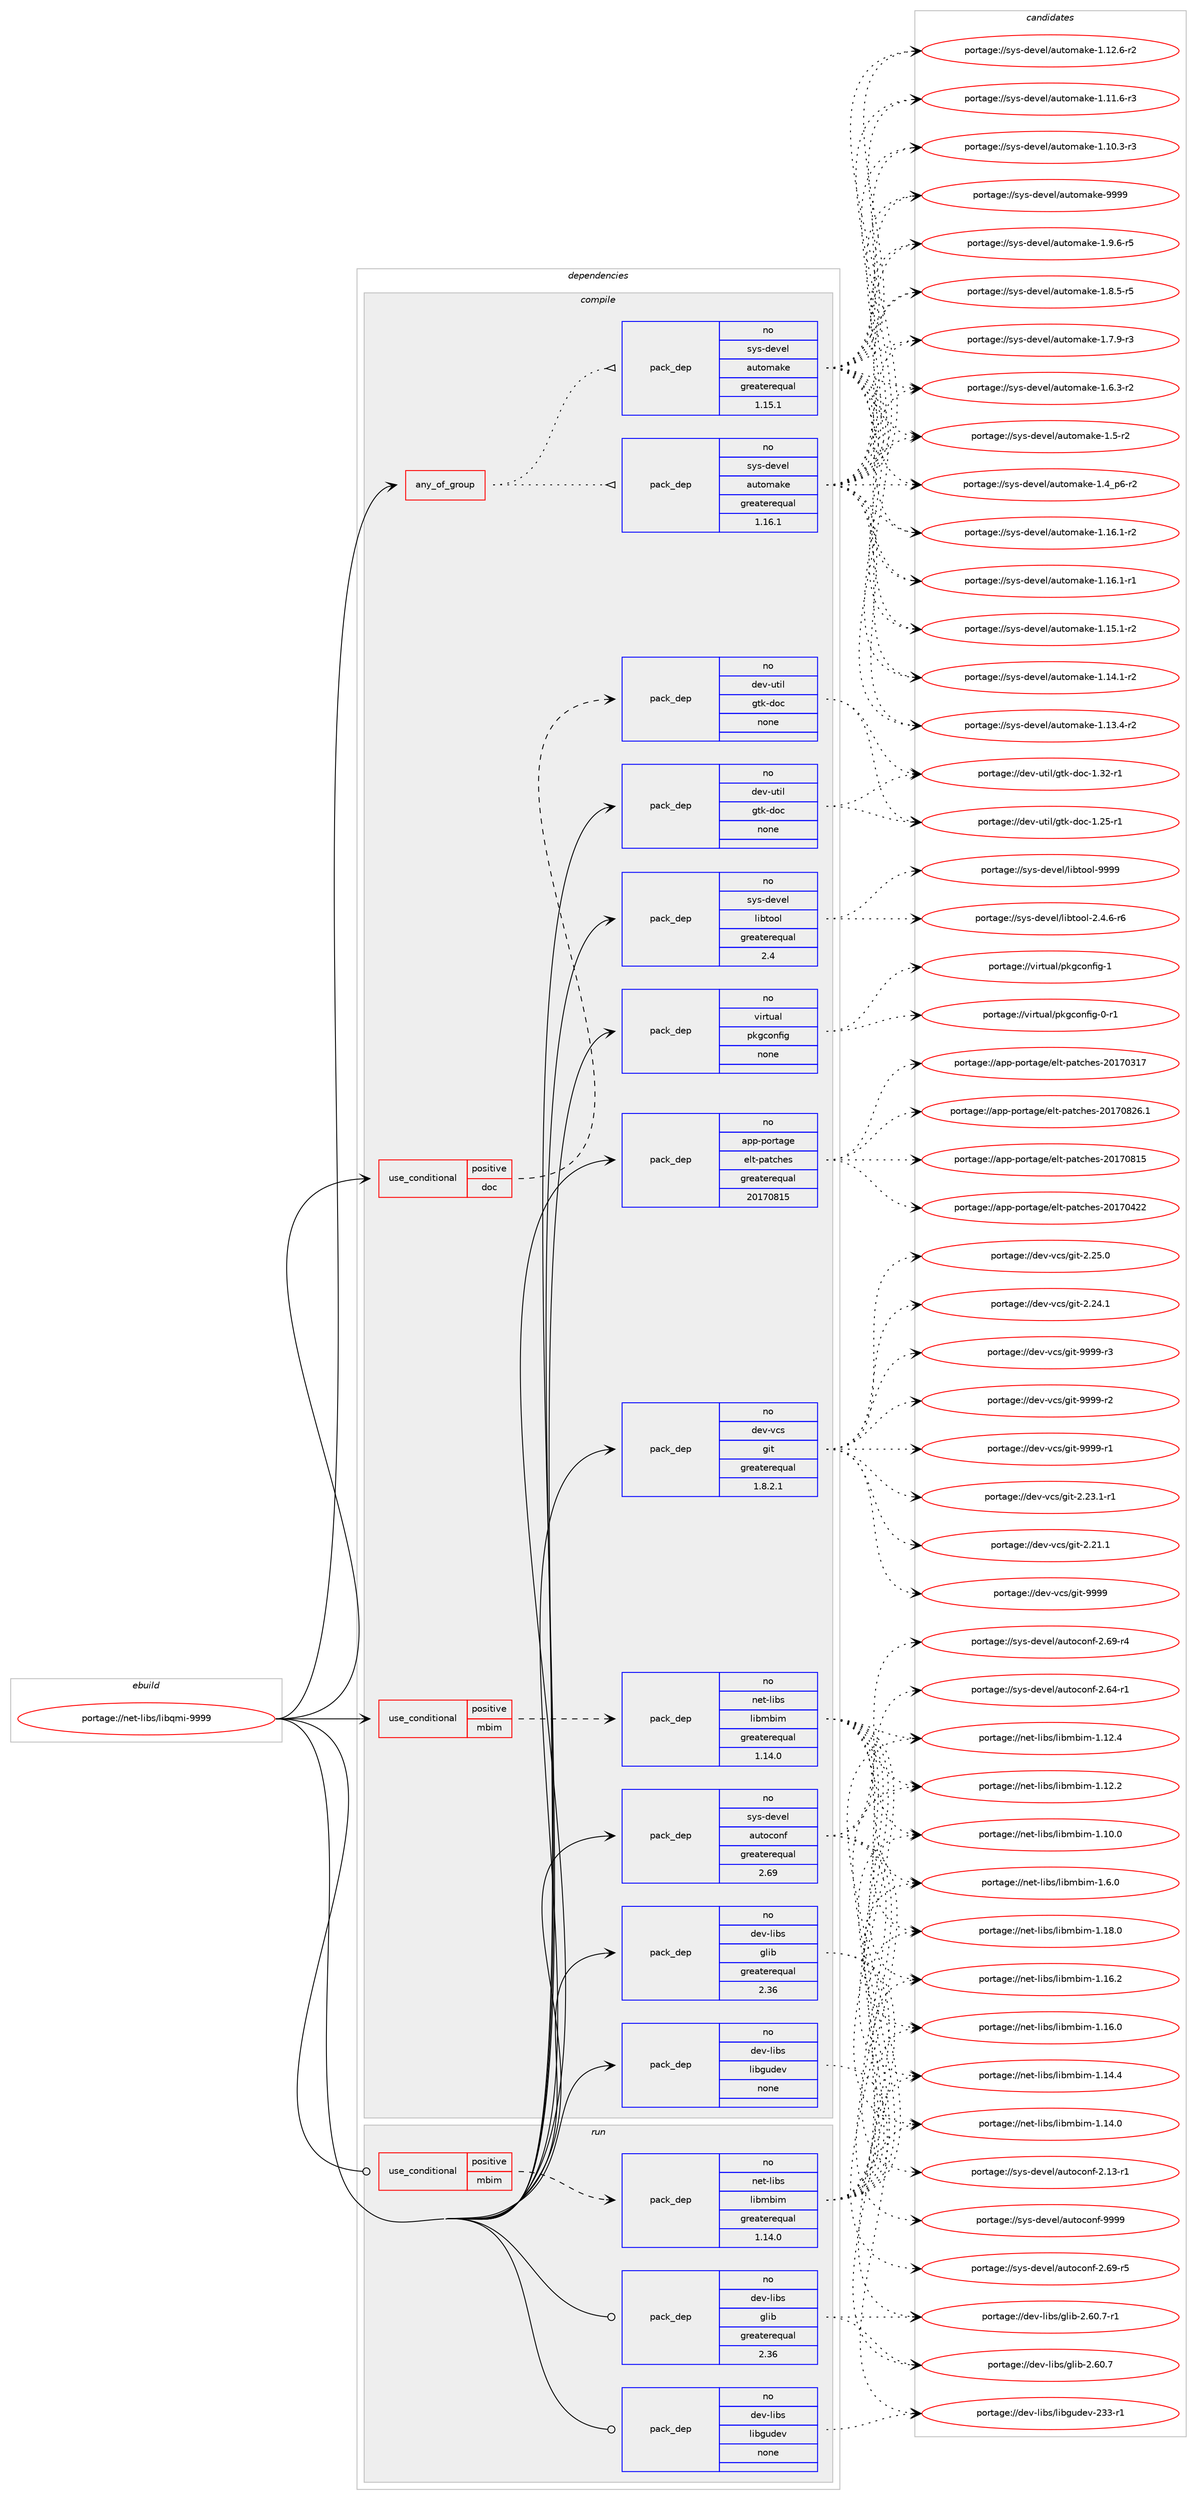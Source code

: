 digraph prolog {

# *************
# Graph options
# *************

newrank=true;
concentrate=true;
compound=true;
graph [rankdir=LR,fontname=Helvetica,fontsize=10,ranksep=1.5];#, ranksep=2.5, nodesep=0.2];
edge  [arrowhead=vee];
node  [fontname=Helvetica,fontsize=10];

# **********
# The ebuild
# **********

subgraph cluster_leftcol {
color=gray;
rank=same;
label=<<i>ebuild</i>>;
id [label="portage://net-libs/libqmi-9999", color=red, width=4, href="../net-libs/libqmi-9999.svg"];
}

# ****************
# The dependencies
# ****************

subgraph cluster_midcol {
color=gray;
label=<<i>dependencies</i>>;
subgraph cluster_compile {
fillcolor="#eeeeee";
style=filled;
label=<<i>compile</i>>;
subgraph any2144 {
dependency138718 [label=<<TABLE BORDER="0" CELLBORDER="1" CELLSPACING="0" CELLPADDING="4"><TR><TD CELLPADDING="10">any_of_group</TD></TR></TABLE>>, shape=none, color=red];subgraph pack106589 {
dependency138719 [label=<<TABLE BORDER="0" CELLBORDER="1" CELLSPACING="0" CELLPADDING="4" WIDTH="220"><TR><TD ROWSPAN="6" CELLPADDING="30">pack_dep</TD></TR><TR><TD WIDTH="110">no</TD></TR><TR><TD>sys-devel</TD></TR><TR><TD>automake</TD></TR><TR><TD>greaterequal</TD></TR><TR><TD>1.16.1</TD></TR></TABLE>>, shape=none, color=blue];
}
dependency138718:e -> dependency138719:w [weight=20,style="dotted",arrowhead="oinv"];
subgraph pack106590 {
dependency138720 [label=<<TABLE BORDER="0" CELLBORDER="1" CELLSPACING="0" CELLPADDING="4" WIDTH="220"><TR><TD ROWSPAN="6" CELLPADDING="30">pack_dep</TD></TR><TR><TD WIDTH="110">no</TD></TR><TR><TD>sys-devel</TD></TR><TR><TD>automake</TD></TR><TR><TD>greaterequal</TD></TR><TR><TD>1.15.1</TD></TR></TABLE>>, shape=none, color=blue];
}
dependency138718:e -> dependency138720:w [weight=20,style="dotted",arrowhead="oinv"];
}
id:e -> dependency138718:w [weight=20,style="solid",arrowhead="vee"];
subgraph cond29845 {
dependency138721 [label=<<TABLE BORDER="0" CELLBORDER="1" CELLSPACING="0" CELLPADDING="4"><TR><TD ROWSPAN="3" CELLPADDING="10">use_conditional</TD></TR><TR><TD>positive</TD></TR><TR><TD>doc</TD></TR></TABLE>>, shape=none, color=red];
subgraph pack106591 {
dependency138722 [label=<<TABLE BORDER="0" CELLBORDER="1" CELLSPACING="0" CELLPADDING="4" WIDTH="220"><TR><TD ROWSPAN="6" CELLPADDING="30">pack_dep</TD></TR><TR><TD WIDTH="110">no</TD></TR><TR><TD>dev-util</TD></TR><TR><TD>gtk-doc</TD></TR><TR><TD>none</TD></TR><TR><TD></TD></TR></TABLE>>, shape=none, color=blue];
}
dependency138721:e -> dependency138722:w [weight=20,style="dashed",arrowhead="vee"];
}
id:e -> dependency138721:w [weight=20,style="solid",arrowhead="vee"];
subgraph cond29846 {
dependency138723 [label=<<TABLE BORDER="0" CELLBORDER="1" CELLSPACING="0" CELLPADDING="4"><TR><TD ROWSPAN="3" CELLPADDING="10">use_conditional</TD></TR><TR><TD>positive</TD></TR><TR><TD>mbim</TD></TR></TABLE>>, shape=none, color=red];
subgraph pack106592 {
dependency138724 [label=<<TABLE BORDER="0" CELLBORDER="1" CELLSPACING="0" CELLPADDING="4" WIDTH="220"><TR><TD ROWSPAN="6" CELLPADDING="30">pack_dep</TD></TR><TR><TD WIDTH="110">no</TD></TR><TR><TD>net-libs</TD></TR><TR><TD>libmbim</TD></TR><TR><TD>greaterequal</TD></TR><TR><TD>1.14.0</TD></TR></TABLE>>, shape=none, color=blue];
}
dependency138723:e -> dependency138724:w [weight=20,style="dashed",arrowhead="vee"];
}
id:e -> dependency138723:w [weight=20,style="solid",arrowhead="vee"];
subgraph pack106593 {
dependency138725 [label=<<TABLE BORDER="0" CELLBORDER="1" CELLSPACING="0" CELLPADDING="4" WIDTH="220"><TR><TD ROWSPAN="6" CELLPADDING="30">pack_dep</TD></TR><TR><TD WIDTH="110">no</TD></TR><TR><TD>app-portage</TD></TR><TR><TD>elt-patches</TD></TR><TR><TD>greaterequal</TD></TR><TR><TD>20170815</TD></TR></TABLE>>, shape=none, color=blue];
}
id:e -> dependency138725:w [weight=20,style="solid",arrowhead="vee"];
subgraph pack106594 {
dependency138726 [label=<<TABLE BORDER="0" CELLBORDER="1" CELLSPACING="0" CELLPADDING="4" WIDTH="220"><TR><TD ROWSPAN="6" CELLPADDING="30">pack_dep</TD></TR><TR><TD WIDTH="110">no</TD></TR><TR><TD>dev-libs</TD></TR><TR><TD>glib</TD></TR><TR><TD>greaterequal</TD></TR><TR><TD>2.36</TD></TR></TABLE>>, shape=none, color=blue];
}
id:e -> dependency138726:w [weight=20,style="solid",arrowhead="vee"];
subgraph pack106595 {
dependency138727 [label=<<TABLE BORDER="0" CELLBORDER="1" CELLSPACING="0" CELLPADDING="4" WIDTH="220"><TR><TD ROWSPAN="6" CELLPADDING="30">pack_dep</TD></TR><TR><TD WIDTH="110">no</TD></TR><TR><TD>dev-libs</TD></TR><TR><TD>libgudev</TD></TR><TR><TD>none</TD></TR><TR><TD></TD></TR></TABLE>>, shape=none, color=blue];
}
id:e -> dependency138727:w [weight=20,style="solid",arrowhead="vee"];
subgraph pack106596 {
dependency138728 [label=<<TABLE BORDER="0" CELLBORDER="1" CELLSPACING="0" CELLPADDING="4" WIDTH="220"><TR><TD ROWSPAN="6" CELLPADDING="30">pack_dep</TD></TR><TR><TD WIDTH="110">no</TD></TR><TR><TD>dev-util</TD></TR><TR><TD>gtk-doc</TD></TR><TR><TD>none</TD></TR><TR><TD></TD></TR></TABLE>>, shape=none, color=blue];
}
id:e -> dependency138728:w [weight=20,style="solid",arrowhead="vee"];
subgraph pack106597 {
dependency138729 [label=<<TABLE BORDER="0" CELLBORDER="1" CELLSPACING="0" CELLPADDING="4" WIDTH="220"><TR><TD ROWSPAN="6" CELLPADDING="30">pack_dep</TD></TR><TR><TD WIDTH="110">no</TD></TR><TR><TD>dev-vcs</TD></TR><TR><TD>git</TD></TR><TR><TD>greaterequal</TD></TR><TR><TD>1.8.2.1</TD></TR></TABLE>>, shape=none, color=blue];
}
id:e -> dependency138729:w [weight=20,style="solid",arrowhead="vee"];
subgraph pack106598 {
dependency138730 [label=<<TABLE BORDER="0" CELLBORDER="1" CELLSPACING="0" CELLPADDING="4" WIDTH="220"><TR><TD ROWSPAN="6" CELLPADDING="30">pack_dep</TD></TR><TR><TD WIDTH="110">no</TD></TR><TR><TD>sys-devel</TD></TR><TR><TD>autoconf</TD></TR><TR><TD>greaterequal</TD></TR><TR><TD>2.69</TD></TR></TABLE>>, shape=none, color=blue];
}
id:e -> dependency138730:w [weight=20,style="solid",arrowhead="vee"];
subgraph pack106599 {
dependency138731 [label=<<TABLE BORDER="0" CELLBORDER="1" CELLSPACING="0" CELLPADDING="4" WIDTH="220"><TR><TD ROWSPAN="6" CELLPADDING="30">pack_dep</TD></TR><TR><TD WIDTH="110">no</TD></TR><TR><TD>sys-devel</TD></TR><TR><TD>libtool</TD></TR><TR><TD>greaterequal</TD></TR><TR><TD>2.4</TD></TR></TABLE>>, shape=none, color=blue];
}
id:e -> dependency138731:w [weight=20,style="solid",arrowhead="vee"];
subgraph pack106600 {
dependency138732 [label=<<TABLE BORDER="0" CELLBORDER="1" CELLSPACING="0" CELLPADDING="4" WIDTH="220"><TR><TD ROWSPAN="6" CELLPADDING="30">pack_dep</TD></TR><TR><TD WIDTH="110">no</TD></TR><TR><TD>virtual</TD></TR><TR><TD>pkgconfig</TD></TR><TR><TD>none</TD></TR><TR><TD></TD></TR></TABLE>>, shape=none, color=blue];
}
id:e -> dependency138732:w [weight=20,style="solid",arrowhead="vee"];
}
subgraph cluster_compileandrun {
fillcolor="#eeeeee";
style=filled;
label=<<i>compile and run</i>>;
}
subgraph cluster_run {
fillcolor="#eeeeee";
style=filled;
label=<<i>run</i>>;
subgraph cond29847 {
dependency138733 [label=<<TABLE BORDER="0" CELLBORDER="1" CELLSPACING="0" CELLPADDING="4"><TR><TD ROWSPAN="3" CELLPADDING="10">use_conditional</TD></TR><TR><TD>positive</TD></TR><TR><TD>mbim</TD></TR></TABLE>>, shape=none, color=red];
subgraph pack106601 {
dependency138734 [label=<<TABLE BORDER="0" CELLBORDER="1" CELLSPACING="0" CELLPADDING="4" WIDTH="220"><TR><TD ROWSPAN="6" CELLPADDING="30">pack_dep</TD></TR><TR><TD WIDTH="110">no</TD></TR><TR><TD>net-libs</TD></TR><TR><TD>libmbim</TD></TR><TR><TD>greaterequal</TD></TR><TR><TD>1.14.0</TD></TR></TABLE>>, shape=none, color=blue];
}
dependency138733:e -> dependency138734:w [weight=20,style="dashed",arrowhead="vee"];
}
id:e -> dependency138733:w [weight=20,style="solid",arrowhead="odot"];
subgraph pack106602 {
dependency138735 [label=<<TABLE BORDER="0" CELLBORDER="1" CELLSPACING="0" CELLPADDING="4" WIDTH="220"><TR><TD ROWSPAN="6" CELLPADDING="30">pack_dep</TD></TR><TR><TD WIDTH="110">no</TD></TR><TR><TD>dev-libs</TD></TR><TR><TD>glib</TD></TR><TR><TD>greaterequal</TD></TR><TR><TD>2.36</TD></TR></TABLE>>, shape=none, color=blue];
}
id:e -> dependency138735:w [weight=20,style="solid",arrowhead="odot"];
subgraph pack106603 {
dependency138736 [label=<<TABLE BORDER="0" CELLBORDER="1" CELLSPACING="0" CELLPADDING="4" WIDTH="220"><TR><TD ROWSPAN="6" CELLPADDING="30">pack_dep</TD></TR><TR><TD WIDTH="110">no</TD></TR><TR><TD>dev-libs</TD></TR><TR><TD>libgudev</TD></TR><TR><TD>none</TD></TR><TR><TD></TD></TR></TABLE>>, shape=none, color=blue];
}
id:e -> dependency138736:w [weight=20,style="solid",arrowhead="odot"];
}
}

# **************
# The candidates
# **************

subgraph cluster_choices {
rank=same;
color=gray;
label=<<i>candidates</i>>;

subgraph choice106589 {
color=black;
nodesep=1;
choice115121115451001011181011084797117116111109971071014557575757 [label="portage://sys-devel/automake-9999", color=red, width=4,href="../sys-devel/automake-9999.svg"];
choice115121115451001011181011084797117116111109971071014549465746544511453 [label="portage://sys-devel/automake-1.9.6-r5", color=red, width=4,href="../sys-devel/automake-1.9.6-r5.svg"];
choice115121115451001011181011084797117116111109971071014549465646534511453 [label="portage://sys-devel/automake-1.8.5-r5", color=red, width=4,href="../sys-devel/automake-1.8.5-r5.svg"];
choice115121115451001011181011084797117116111109971071014549465546574511451 [label="portage://sys-devel/automake-1.7.9-r3", color=red, width=4,href="../sys-devel/automake-1.7.9-r3.svg"];
choice115121115451001011181011084797117116111109971071014549465446514511450 [label="portage://sys-devel/automake-1.6.3-r2", color=red, width=4,href="../sys-devel/automake-1.6.3-r2.svg"];
choice11512111545100101118101108479711711611110997107101454946534511450 [label="portage://sys-devel/automake-1.5-r2", color=red, width=4,href="../sys-devel/automake-1.5-r2.svg"];
choice115121115451001011181011084797117116111109971071014549465295112544511450 [label="portage://sys-devel/automake-1.4_p6-r2", color=red, width=4,href="../sys-devel/automake-1.4_p6-r2.svg"];
choice11512111545100101118101108479711711611110997107101454946495446494511450 [label="portage://sys-devel/automake-1.16.1-r2", color=red, width=4,href="../sys-devel/automake-1.16.1-r2.svg"];
choice11512111545100101118101108479711711611110997107101454946495446494511449 [label="portage://sys-devel/automake-1.16.1-r1", color=red, width=4,href="../sys-devel/automake-1.16.1-r1.svg"];
choice11512111545100101118101108479711711611110997107101454946495346494511450 [label="portage://sys-devel/automake-1.15.1-r2", color=red, width=4,href="../sys-devel/automake-1.15.1-r2.svg"];
choice11512111545100101118101108479711711611110997107101454946495246494511450 [label="portage://sys-devel/automake-1.14.1-r2", color=red, width=4,href="../sys-devel/automake-1.14.1-r2.svg"];
choice11512111545100101118101108479711711611110997107101454946495146524511450 [label="portage://sys-devel/automake-1.13.4-r2", color=red, width=4,href="../sys-devel/automake-1.13.4-r2.svg"];
choice11512111545100101118101108479711711611110997107101454946495046544511450 [label="portage://sys-devel/automake-1.12.6-r2", color=red, width=4,href="../sys-devel/automake-1.12.6-r2.svg"];
choice11512111545100101118101108479711711611110997107101454946494946544511451 [label="portage://sys-devel/automake-1.11.6-r3", color=red, width=4,href="../sys-devel/automake-1.11.6-r3.svg"];
choice11512111545100101118101108479711711611110997107101454946494846514511451 [label="portage://sys-devel/automake-1.10.3-r3", color=red, width=4,href="../sys-devel/automake-1.10.3-r3.svg"];
dependency138719:e -> choice115121115451001011181011084797117116111109971071014557575757:w [style=dotted,weight="100"];
dependency138719:e -> choice115121115451001011181011084797117116111109971071014549465746544511453:w [style=dotted,weight="100"];
dependency138719:e -> choice115121115451001011181011084797117116111109971071014549465646534511453:w [style=dotted,weight="100"];
dependency138719:e -> choice115121115451001011181011084797117116111109971071014549465546574511451:w [style=dotted,weight="100"];
dependency138719:e -> choice115121115451001011181011084797117116111109971071014549465446514511450:w [style=dotted,weight="100"];
dependency138719:e -> choice11512111545100101118101108479711711611110997107101454946534511450:w [style=dotted,weight="100"];
dependency138719:e -> choice115121115451001011181011084797117116111109971071014549465295112544511450:w [style=dotted,weight="100"];
dependency138719:e -> choice11512111545100101118101108479711711611110997107101454946495446494511450:w [style=dotted,weight="100"];
dependency138719:e -> choice11512111545100101118101108479711711611110997107101454946495446494511449:w [style=dotted,weight="100"];
dependency138719:e -> choice11512111545100101118101108479711711611110997107101454946495346494511450:w [style=dotted,weight="100"];
dependency138719:e -> choice11512111545100101118101108479711711611110997107101454946495246494511450:w [style=dotted,weight="100"];
dependency138719:e -> choice11512111545100101118101108479711711611110997107101454946495146524511450:w [style=dotted,weight="100"];
dependency138719:e -> choice11512111545100101118101108479711711611110997107101454946495046544511450:w [style=dotted,weight="100"];
dependency138719:e -> choice11512111545100101118101108479711711611110997107101454946494946544511451:w [style=dotted,weight="100"];
dependency138719:e -> choice11512111545100101118101108479711711611110997107101454946494846514511451:w [style=dotted,weight="100"];
}
subgraph choice106590 {
color=black;
nodesep=1;
choice115121115451001011181011084797117116111109971071014557575757 [label="portage://sys-devel/automake-9999", color=red, width=4,href="../sys-devel/automake-9999.svg"];
choice115121115451001011181011084797117116111109971071014549465746544511453 [label="portage://sys-devel/automake-1.9.6-r5", color=red, width=4,href="../sys-devel/automake-1.9.6-r5.svg"];
choice115121115451001011181011084797117116111109971071014549465646534511453 [label="portage://sys-devel/automake-1.8.5-r5", color=red, width=4,href="../sys-devel/automake-1.8.5-r5.svg"];
choice115121115451001011181011084797117116111109971071014549465546574511451 [label="portage://sys-devel/automake-1.7.9-r3", color=red, width=4,href="../sys-devel/automake-1.7.9-r3.svg"];
choice115121115451001011181011084797117116111109971071014549465446514511450 [label="portage://sys-devel/automake-1.6.3-r2", color=red, width=4,href="../sys-devel/automake-1.6.3-r2.svg"];
choice11512111545100101118101108479711711611110997107101454946534511450 [label="portage://sys-devel/automake-1.5-r2", color=red, width=4,href="../sys-devel/automake-1.5-r2.svg"];
choice115121115451001011181011084797117116111109971071014549465295112544511450 [label="portage://sys-devel/automake-1.4_p6-r2", color=red, width=4,href="../sys-devel/automake-1.4_p6-r2.svg"];
choice11512111545100101118101108479711711611110997107101454946495446494511450 [label="portage://sys-devel/automake-1.16.1-r2", color=red, width=4,href="../sys-devel/automake-1.16.1-r2.svg"];
choice11512111545100101118101108479711711611110997107101454946495446494511449 [label="portage://sys-devel/automake-1.16.1-r1", color=red, width=4,href="../sys-devel/automake-1.16.1-r1.svg"];
choice11512111545100101118101108479711711611110997107101454946495346494511450 [label="portage://sys-devel/automake-1.15.1-r2", color=red, width=4,href="../sys-devel/automake-1.15.1-r2.svg"];
choice11512111545100101118101108479711711611110997107101454946495246494511450 [label="portage://sys-devel/automake-1.14.1-r2", color=red, width=4,href="../sys-devel/automake-1.14.1-r2.svg"];
choice11512111545100101118101108479711711611110997107101454946495146524511450 [label="portage://sys-devel/automake-1.13.4-r2", color=red, width=4,href="../sys-devel/automake-1.13.4-r2.svg"];
choice11512111545100101118101108479711711611110997107101454946495046544511450 [label="portage://sys-devel/automake-1.12.6-r2", color=red, width=4,href="../sys-devel/automake-1.12.6-r2.svg"];
choice11512111545100101118101108479711711611110997107101454946494946544511451 [label="portage://sys-devel/automake-1.11.6-r3", color=red, width=4,href="../sys-devel/automake-1.11.6-r3.svg"];
choice11512111545100101118101108479711711611110997107101454946494846514511451 [label="portage://sys-devel/automake-1.10.3-r3", color=red, width=4,href="../sys-devel/automake-1.10.3-r3.svg"];
dependency138720:e -> choice115121115451001011181011084797117116111109971071014557575757:w [style=dotted,weight="100"];
dependency138720:e -> choice115121115451001011181011084797117116111109971071014549465746544511453:w [style=dotted,weight="100"];
dependency138720:e -> choice115121115451001011181011084797117116111109971071014549465646534511453:w [style=dotted,weight="100"];
dependency138720:e -> choice115121115451001011181011084797117116111109971071014549465546574511451:w [style=dotted,weight="100"];
dependency138720:e -> choice115121115451001011181011084797117116111109971071014549465446514511450:w [style=dotted,weight="100"];
dependency138720:e -> choice11512111545100101118101108479711711611110997107101454946534511450:w [style=dotted,weight="100"];
dependency138720:e -> choice115121115451001011181011084797117116111109971071014549465295112544511450:w [style=dotted,weight="100"];
dependency138720:e -> choice11512111545100101118101108479711711611110997107101454946495446494511450:w [style=dotted,weight="100"];
dependency138720:e -> choice11512111545100101118101108479711711611110997107101454946495446494511449:w [style=dotted,weight="100"];
dependency138720:e -> choice11512111545100101118101108479711711611110997107101454946495346494511450:w [style=dotted,weight="100"];
dependency138720:e -> choice11512111545100101118101108479711711611110997107101454946495246494511450:w [style=dotted,weight="100"];
dependency138720:e -> choice11512111545100101118101108479711711611110997107101454946495146524511450:w [style=dotted,weight="100"];
dependency138720:e -> choice11512111545100101118101108479711711611110997107101454946495046544511450:w [style=dotted,weight="100"];
dependency138720:e -> choice11512111545100101118101108479711711611110997107101454946494946544511451:w [style=dotted,weight="100"];
dependency138720:e -> choice11512111545100101118101108479711711611110997107101454946494846514511451:w [style=dotted,weight="100"];
}
subgraph choice106591 {
color=black;
nodesep=1;
choice1001011184511711610510847103116107451001119945494651504511449 [label="portage://dev-util/gtk-doc-1.32-r1", color=red, width=4,href="../dev-util/gtk-doc-1.32-r1.svg"];
choice1001011184511711610510847103116107451001119945494650534511449 [label="portage://dev-util/gtk-doc-1.25-r1", color=red, width=4,href="../dev-util/gtk-doc-1.25-r1.svg"];
dependency138722:e -> choice1001011184511711610510847103116107451001119945494651504511449:w [style=dotted,weight="100"];
dependency138722:e -> choice1001011184511711610510847103116107451001119945494650534511449:w [style=dotted,weight="100"];
}
subgraph choice106592 {
color=black;
nodesep=1;
choice1101011164510810598115471081059810998105109454946544648 [label="portage://net-libs/libmbim-1.6.0", color=red, width=4,href="../net-libs/libmbim-1.6.0.svg"];
choice110101116451081059811547108105981099810510945494649564648 [label="portage://net-libs/libmbim-1.18.0", color=red, width=4,href="../net-libs/libmbim-1.18.0.svg"];
choice110101116451081059811547108105981099810510945494649544650 [label="portage://net-libs/libmbim-1.16.2", color=red, width=4,href="../net-libs/libmbim-1.16.2.svg"];
choice110101116451081059811547108105981099810510945494649544648 [label="portage://net-libs/libmbim-1.16.0", color=red, width=4,href="../net-libs/libmbim-1.16.0.svg"];
choice110101116451081059811547108105981099810510945494649524652 [label="portage://net-libs/libmbim-1.14.4", color=red, width=4,href="../net-libs/libmbim-1.14.4.svg"];
choice110101116451081059811547108105981099810510945494649524648 [label="portage://net-libs/libmbim-1.14.0", color=red, width=4,href="../net-libs/libmbim-1.14.0.svg"];
choice110101116451081059811547108105981099810510945494649504652 [label="portage://net-libs/libmbim-1.12.4", color=red, width=4,href="../net-libs/libmbim-1.12.4.svg"];
choice110101116451081059811547108105981099810510945494649504650 [label="portage://net-libs/libmbim-1.12.2", color=red, width=4,href="../net-libs/libmbim-1.12.2.svg"];
choice110101116451081059811547108105981099810510945494649484648 [label="portage://net-libs/libmbim-1.10.0", color=red, width=4,href="../net-libs/libmbim-1.10.0.svg"];
dependency138724:e -> choice1101011164510810598115471081059810998105109454946544648:w [style=dotted,weight="100"];
dependency138724:e -> choice110101116451081059811547108105981099810510945494649564648:w [style=dotted,weight="100"];
dependency138724:e -> choice110101116451081059811547108105981099810510945494649544650:w [style=dotted,weight="100"];
dependency138724:e -> choice110101116451081059811547108105981099810510945494649544648:w [style=dotted,weight="100"];
dependency138724:e -> choice110101116451081059811547108105981099810510945494649524652:w [style=dotted,weight="100"];
dependency138724:e -> choice110101116451081059811547108105981099810510945494649524648:w [style=dotted,weight="100"];
dependency138724:e -> choice110101116451081059811547108105981099810510945494649504652:w [style=dotted,weight="100"];
dependency138724:e -> choice110101116451081059811547108105981099810510945494649504650:w [style=dotted,weight="100"];
dependency138724:e -> choice110101116451081059811547108105981099810510945494649484648:w [style=dotted,weight="100"];
}
subgraph choice106593 {
color=black;
nodesep=1;
choice971121124511211111411697103101471011081164511297116991041011154550484955485650544649 [label="portage://app-portage/elt-patches-20170826.1", color=red, width=4,href="../app-portage/elt-patches-20170826.1.svg"];
choice97112112451121111141169710310147101108116451129711699104101115455048495548564953 [label="portage://app-portage/elt-patches-20170815", color=red, width=4,href="../app-portage/elt-patches-20170815.svg"];
choice97112112451121111141169710310147101108116451129711699104101115455048495548525050 [label="portage://app-portage/elt-patches-20170422", color=red, width=4,href="../app-portage/elt-patches-20170422.svg"];
choice97112112451121111141169710310147101108116451129711699104101115455048495548514955 [label="portage://app-portage/elt-patches-20170317", color=red, width=4,href="../app-portage/elt-patches-20170317.svg"];
dependency138725:e -> choice971121124511211111411697103101471011081164511297116991041011154550484955485650544649:w [style=dotted,weight="100"];
dependency138725:e -> choice97112112451121111141169710310147101108116451129711699104101115455048495548564953:w [style=dotted,weight="100"];
dependency138725:e -> choice97112112451121111141169710310147101108116451129711699104101115455048495548525050:w [style=dotted,weight="100"];
dependency138725:e -> choice97112112451121111141169710310147101108116451129711699104101115455048495548514955:w [style=dotted,weight="100"];
}
subgraph choice106594 {
color=black;
nodesep=1;
choice10010111845108105981154710310810598455046544846554511449 [label="portage://dev-libs/glib-2.60.7-r1", color=red, width=4,href="../dev-libs/glib-2.60.7-r1.svg"];
choice1001011184510810598115471031081059845504654484655 [label="portage://dev-libs/glib-2.60.7", color=red, width=4,href="../dev-libs/glib-2.60.7.svg"];
dependency138726:e -> choice10010111845108105981154710310810598455046544846554511449:w [style=dotted,weight="100"];
dependency138726:e -> choice1001011184510810598115471031081059845504654484655:w [style=dotted,weight="100"];
}
subgraph choice106595 {
color=black;
nodesep=1;
choice10010111845108105981154710810598103117100101118455051514511449 [label="portage://dev-libs/libgudev-233-r1", color=red, width=4,href="../dev-libs/libgudev-233-r1.svg"];
dependency138727:e -> choice10010111845108105981154710810598103117100101118455051514511449:w [style=dotted,weight="100"];
}
subgraph choice106596 {
color=black;
nodesep=1;
choice1001011184511711610510847103116107451001119945494651504511449 [label="portage://dev-util/gtk-doc-1.32-r1", color=red, width=4,href="../dev-util/gtk-doc-1.32-r1.svg"];
choice1001011184511711610510847103116107451001119945494650534511449 [label="portage://dev-util/gtk-doc-1.25-r1", color=red, width=4,href="../dev-util/gtk-doc-1.25-r1.svg"];
dependency138728:e -> choice1001011184511711610510847103116107451001119945494651504511449:w [style=dotted,weight="100"];
dependency138728:e -> choice1001011184511711610510847103116107451001119945494650534511449:w [style=dotted,weight="100"];
}
subgraph choice106597 {
color=black;
nodesep=1;
choice10010111845118991154710310511645575757574511451 [label="portage://dev-vcs/git-9999-r3", color=red, width=4,href="../dev-vcs/git-9999-r3.svg"];
choice10010111845118991154710310511645575757574511450 [label="portage://dev-vcs/git-9999-r2", color=red, width=4,href="../dev-vcs/git-9999-r2.svg"];
choice10010111845118991154710310511645575757574511449 [label="portage://dev-vcs/git-9999-r1", color=red, width=4,href="../dev-vcs/git-9999-r1.svg"];
choice1001011184511899115471031051164557575757 [label="portage://dev-vcs/git-9999", color=red, width=4,href="../dev-vcs/git-9999.svg"];
choice10010111845118991154710310511645504650534648 [label="portage://dev-vcs/git-2.25.0", color=red, width=4,href="../dev-vcs/git-2.25.0.svg"];
choice10010111845118991154710310511645504650524649 [label="portage://dev-vcs/git-2.24.1", color=red, width=4,href="../dev-vcs/git-2.24.1.svg"];
choice100101118451189911547103105116455046505146494511449 [label="portage://dev-vcs/git-2.23.1-r1", color=red, width=4,href="../dev-vcs/git-2.23.1-r1.svg"];
choice10010111845118991154710310511645504650494649 [label="portage://dev-vcs/git-2.21.1", color=red, width=4,href="../dev-vcs/git-2.21.1.svg"];
dependency138729:e -> choice10010111845118991154710310511645575757574511451:w [style=dotted,weight="100"];
dependency138729:e -> choice10010111845118991154710310511645575757574511450:w [style=dotted,weight="100"];
dependency138729:e -> choice10010111845118991154710310511645575757574511449:w [style=dotted,weight="100"];
dependency138729:e -> choice1001011184511899115471031051164557575757:w [style=dotted,weight="100"];
dependency138729:e -> choice10010111845118991154710310511645504650534648:w [style=dotted,weight="100"];
dependency138729:e -> choice10010111845118991154710310511645504650524649:w [style=dotted,weight="100"];
dependency138729:e -> choice100101118451189911547103105116455046505146494511449:w [style=dotted,weight="100"];
dependency138729:e -> choice10010111845118991154710310511645504650494649:w [style=dotted,weight="100"];
}
subgraph choice106598 {
color=black;
nodesep=1;
choice115121115451001011181011084797117116111991111101024557575757 [label="portage://sys-devel/autoconf-9999", color=red, width=4,href="../sys-devel/autoconf-9999.svg"];
choice1151211154510010111810110847971171161119911111010245504654574511453 [label="portage://sys-devel/autoconf-2.69-r5", color=red, width=4,href="../sys-devel/autoconf-2.69-r5.svg"];
choice1151211154510010111810110847971171161119911111010245504654574511452 [label="portage://sys-devel/autoconf-2.69-r4", color=red, width=4,href="../sys-devel/autoconf-2.69-r4.svg"];
choice1151211154510010111810110847971171161119911111010245504654524511449 [label="portage://sys-devel/autoconf-2.64-r1", color=red, width=4,href="../sys-devel/autoconf-2.64-r1.svg"];
choice1151211154510010111810110847971171161119911111010245504649514511449 [label="portage://sys-devel/autoconf-2.13-r1", color=red, width=4,href="../sys-devel/autoconf-2.13-r1.svg"];
dependency138730:e -> choice115121115451001011181011084797117116111991111101024557575757:w [style=dotted,weight="100"];
dependency138730:e -> choice1151211154510010111810110847971171161119911111010245504654574511453:w [style=dotted,weight="100"];
dependency138730:e -> choice1151211154510010111810110847971171161119911111010245504654574511452:w [style=dotted,weight="100"];
dependency138730:e -> choice1151211154510010111810110847971171161119911111010245504654524511449:w [style=dotted,weight="100"];
dependency138730:e -> choice1151211154510010111810110847971171161119911111010245504649514511449:w [style=dotted,weight="100"];
}
subgraph choice106599 {
color=black;
nodesep=1;
choice1151211154510010111810110847108105981161111111084557575757 [label="portage://sys-devel/libtool-9999", color=red, width=4,href="../sys-devel/libtool-9999.svg"];
choice1151211154510010111810110847108105981161111111084550465246544511454 [label="portage://sys-devel/libtool-2.4.6-r6", color=red, width=4,href="../sys-devel/libtool-2.4.6-r6.svg"];
dependency138731:e -> choice1151211154510010111810110847108105981161111111084557575757:w [style=dotted,weight="100"];
dependency138731:e -> choice1151211154510010111810110847108105981161111111084550465246544511454:w [style=dotted,weight="100"];
}
subgraph choice106600 {
color=black;
nodesep=1;
choice1181051141161179710847112107103991111101021051034549 [label="portage://virtual/pkgconfig-1", color=red, width=4,href="../virtual/pkgconfig-1.svg"];
choice11810511411611797108471121071039911111010210510345484511449 [label="portage://virtual/pkgconfig-0-r1", color=red, width=4,href="../virtual/pkgconfig-0-r1.svg"];
dependency138732:e -> choice1181051141161179710847112107103991111101021051034549:w [style=dotted,weight="100"];
dependency138732:e -> choice11810511411611797108471121071039911111010210510345484511449:w [style=dotted,weight="100"];
}
subgraph choice106601 {
color=black;
nodesep=1;
choice1101011164510810598115471081059810998105109454946544648 [label="portage://net-libs/libmbim-1.6.0", color=red, width=4,href="../net-libs/libmbim-1.6.0.svg"];
choice110101116451081059811547108105981099810510945494649564648 [label="portage://net-libs/libmbim-1.18.0", color=red, width=4,href="../net-libs/libmbim-1.18.0.svg"];
choice110101116451081059811547108105981099810510945494649544650 [label="portage://net-libs/libmbim-1.16.2", color=red, width=4,href="../net-libs/libmbim-1.16.2.svg"];
choice110101116451081059811547108105981099810510945494649544648 [label="portage://net-libs/libmbim-1.16.0", color=red, width=4,href="../net-libs/libmbim-1.16.0.svg"];
choice110101116451081059811547108105981099810510945494649524652 [label="portage://net-libs/libmbim-1.14.4", color=red, width=4,href="../net-libs/libmbim-1.14.4.svg"];
choice110101116451081059811547108105981099810510945494649524648 [label="portage://net-libs/libmbim-1.14.0", color=red, width=4,href="../net-libs/libmbim-1.14.0.svg"];
choice110101116451081059811547108105981099810510945494649504652 [label="portage://net-libs/libmbim-1.12.4", color=red, width=4,href="../net-libs/libmbim-1.12.4.svg"];
choice110101116451081059811547108105981099810510945494649504650 [label="portage://net-libs/libmbim-1.12.2", color=red, width=4,href="../net-libs/libmbim-1.12.2.svg"];
choice110101116451081059811547108105981099810510945494649484648 [label="portage://net-libs/libmbim-1.10.0", color=red, width=4,href="../net-libs/libmbim-1.10.0.svg"];
dependency138734:e -> choice1101011164510810598115471081059810998105109454946544648:w [style=dotted,weight="100"];
dependency138734:e -> choice110101116451081059811547108105981099810510945494649564648:w [style=dotted,weight="100"];
dependency138734:e -> choice110101116451081059811547108105981099810510945494649544650:w [style=dotted,weight="100"];
dependency138734:e -> choice110101116451081059811547108105981099810510945494649544648:w [style=dotted,weight="100"];
dependency138734:e -> choice110101116451081059811547108105981099810510945494649524652:w [style=dotted,weight="100"];
dependency138734:e -> choice110101116451081059811547108105981099810510945494649524648:w [style=dotted,weight="100"];
dependency138734:e -> choice110101116451081059811547108105981099810510945494649504652:w [style=dotted,weight="100"];
dependency138734:e -> choice110101116451081059811547108105981099810510945494649504650:w [style=dotted,weight="100"];
dependency138734:e -> choice110101116451081059811547108105981099810510945494649484648:w [style=dotted,weight="100"];
}
subgraph choice106602 {
color=black;
nodesep=1;
choice10010111845108105981154710310810598455046544846554511449 [label="portage://dev-libs/glib-2.60.7-r1", color=red, width=4,href="../dev-libs/glib-2.60.7-r1.svg"];
choice1001011184510810598115471031081059845504654484655 [label="portage://dev-libs/glib-2.60.7", color=red, width=4,href="../dev-libs/glib-2.60.7.svg"];
dependency138735:e -> choice10010111845108105981154710310810598455046544846554511449:w [style=dotted,weight="100"];
dependency138735:e -> choice1001011184510810598115471031081059845504654484655:w [style=dotted,weight="100"];
}
subgraph choice106603 {
color=black;
nodesep=1;
choice10010111845108105981154710810598103117100101118455051514511449 [label="portage://dev-libs/libgudev-233-r1", color=red, width=4,href="../dev-libs/libgudev-233-r1.svg"];
dependency138736:e -> choice10010111845108105981154710810598103117100101118455051514511449:w [style=dotted,weight="100"];
}
}

}
